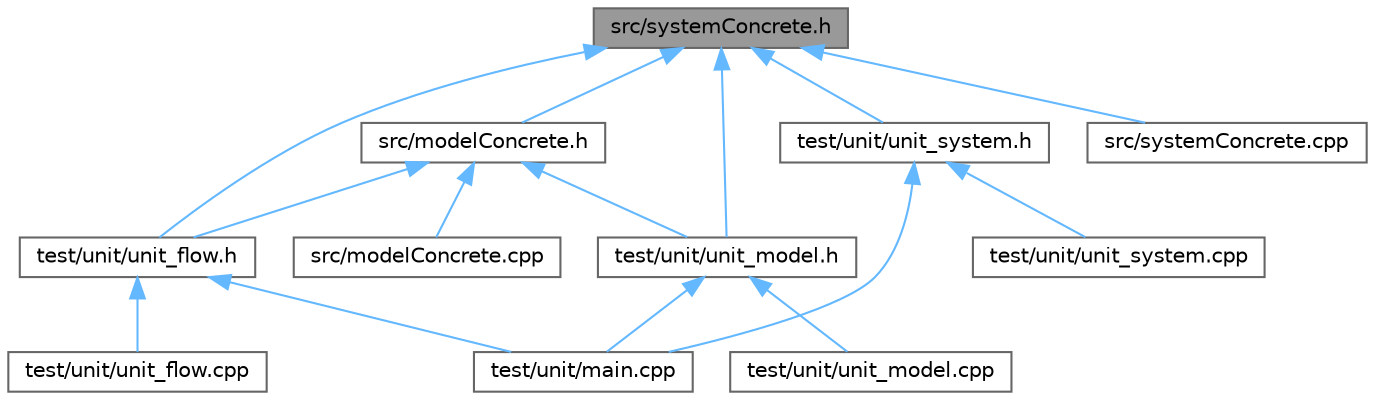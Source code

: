 digraph "src/systemConcrete.h"
{
 // LATEX_PDF_SIZE
  bgcolor="transparent";
  edge [fontname=Helvetica,fontsize=10,labelfontname=Helvetica,labelfontsize=10];
  node [fontname=Helvetica,fontsize=10,shape=box,height=0.2,width=0.4];
  Node1 [label="src/systemConcrete.h",height=0.2,width=0.4,color="gray40", fillcolor="grey60", style="filled", fontcolor="black",tooltip="Describes the system class."];
  Node1 -> Node2 [dir="back",color="steelblue1",style="solid"];
  Node2 [label="src/modelConcrete.h",height=0.2,width=0.4,color="grey40", fillcolor="white", style="filled",URL="$model_concrete_8h.html",tooltip="Contains the implementation per se of the simulation model."];
  Node2 -> Node3 [dir="back",color="steelblue1",style="solid"];
  Node3 [label="src/modelConcrete.cpp",height=0.2,width=0.4,color="grey40", fillcolor="white", style="filled",URL="$model_concrete_8cpp.html",tooltip=" "];
  Node2 -> Node4 [dir="back",color="steelblue1",style="solid"];
  Node4 [label="test/unit/unit_flow.h",height=0.2,width=0.4,color="grey40", fillcolor="white", style="filled",URL="$unit__flow_8h.html",tooltip=" "];
  Node4 -> Node5 [dir="back",color="steelblue1",style="solid"];
  Node5 [label="test/unit/main.cpp",height=0.2,width=0.4,color="grey40", fillcolor="white", style="filled",URL="$unit_2main_8cpp.html",tooltip=" "];
  Node4 -> Node6 [dir="back",color="steelblue1",style="solid"];
  Node6 [label="test/unit/unit_flow.cpp",height=0.2,width=0.4,color="grey40", fillcolor="white", style="filled",URL="$unit__flow_8cpp.html",tooltip=" "];
  Node2 -> Node7 [dir="back",color="steelblue1",style="solid"];
  Node7 [label="test/unit/unit_model.h",height=0.2,width=0.4,color="grey40", fillcolor="white", style="filled",URL="$unit__model_8h.html",tooltip=" "];
  Node7 -> Node5 [dir="back",color="steelblue1",style="solid"];
  Node7 -> Node8 [dir="back",color="steelblue1",style="solid"];
  Node8 [label="test/unit/unit_model.cpp",height=0.2,width=0.4,color="grey40", fillcolor="white", style="filled",URL="$unit__model_8cpp.html",tooltip=" "];
  Node1 -> Node9 [dir="back",color="steelblue1",style="solid"];
  Node9 [label="src/systemConcrete.cpp",height=0.2,width=0.4,color="grey40", fillcolor="white", style="filled",URL="$system_concrete_8cpp.html",tooltip=" "];
  Node1 -> Node4 [dir="back",color="steelblue1",style="solid"];
  Node1 -> Node7 [dir="back",color="steelblue1",style="solid"];
  Node1 -> Node10 [dir="back",color="steelblue1",style="solid"];
  Node10 [label="test/unit/unit_system.h",height=0.2,width=0.4,color="grey40", fillcolor="white", style="filled",URL="$unit__system_8h.html",tooltip=" "];
  Node10 -> Node5 [dir="back",color="steelblue1",style="solid"];
  Node10 -> Node11 [dir="back",color="steelblue1",style="solid"];
  Node11 [label="test/unit/unit_system.cpp",height=0.2,width=0.4,color="grey40", fillcolor="white", style="filled",URL="$unit__system_8cpp.html",tooltip=" "];
}
